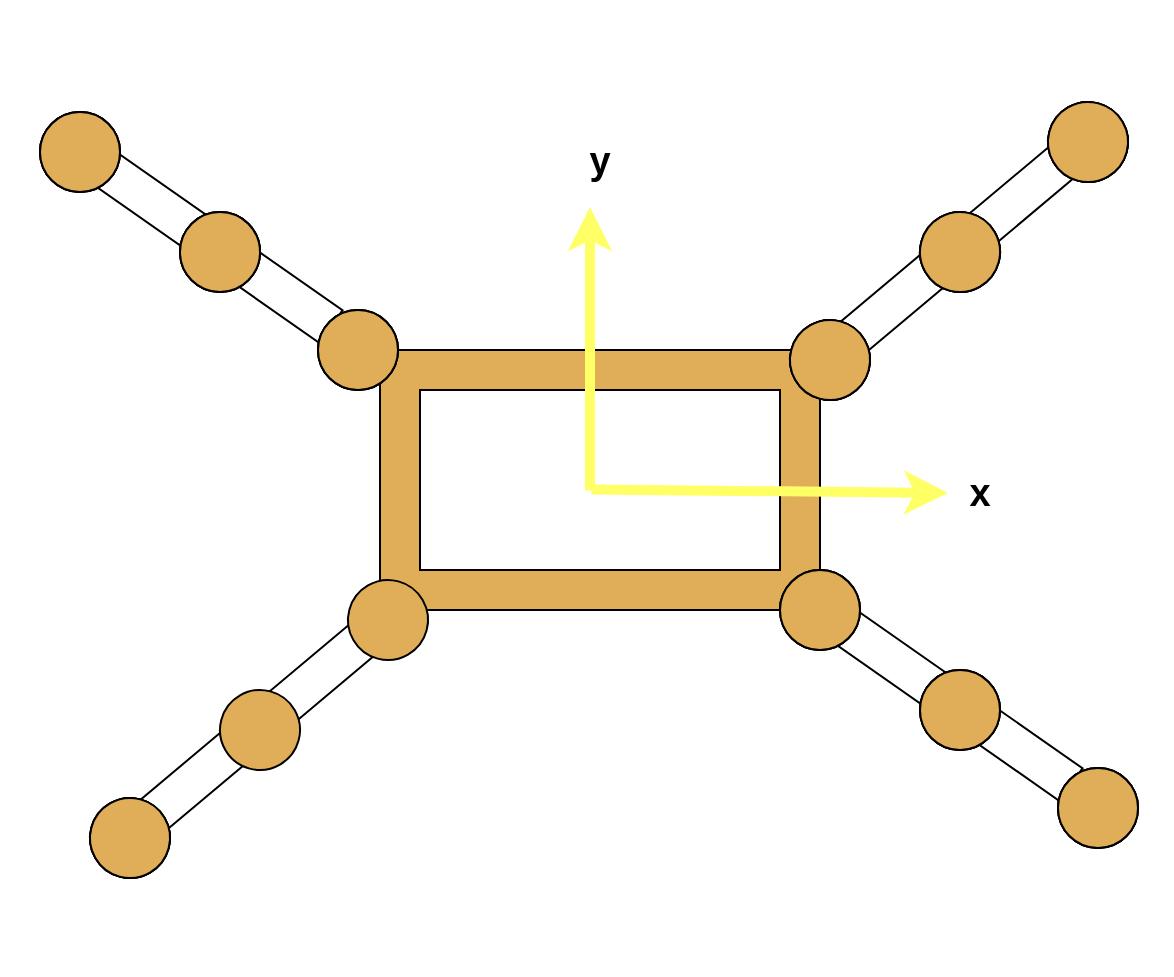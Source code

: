 <mxfile version="20.5.3" type="github">
  <diagram id="2iuwXlNWKjLyPHQGqsBC" name="Page-1">
    <mxGraphModel dx="1778" dy="943" grid="0" gridSize="10" guides="1" tooltips="1" connect="1" arrows="1" fold="1" page="1" pageScale="1" pageWidth="850" pageHeight="1100" math="0" shadow="0">
      <root>
        <mxCell id="0" />
        <mxCell id="1" parent="0" />
        <mxCell id="37whbqH-QApnZtkLAOa3-1" value="" style="rounded=0;whiteSpace=wrap;html=1;fillColor=#E0AE58;" vertex="1" parent="1">
          <mxGeometry x="300" y="260" width="220" height="130" as="geometry" />
        </mxCell>
        <mxCell id="37whbqH-QApnZtkLAOa3-10" value="" style="rounded=0;whiteSpace=wrap;html=1;" vertex="1" parent="1">
          <mxGeometry x="320" y="280" width="180" height="90" as="geometry" />
        </mxCell>
        <mxCell id="37whbqH-QApnZtkLAOa3-8" value="" style="rounded=0;whiteSpace=wrap;html=1;rotation=35;" vertex="1" parent="1">
          <mxGeometry x="500" y="421.47" width="160" height="20" as="geometry" />
        </mxCell>
        <mxCell id="37whbqH-QApnZtkLAOa3-5" value="" style="ellipse;whiteSpace=wrap;html=1;aspect=fixed;" vertex="1" parent="1">
          <mxGeometry x="500" y="370" width="40" height="40" as="geometry" />
        </mxCell>
        <mxCell id="37whbqH-QApnZtkLAOa3-6" value="" style="ellipse;whiteSpace=wrap;html=1;aspect=fixed;" vertex="1" parent="1">
          <mxGeometry x="570" y="420" width="40" height="40" as="geometry" />
        </mxCell>
        <mxCell id="37whbqH-QApnZtkLAOa3-9" value="" style="ellipse;whiteSpace=wrap;html=1;aspect=fixed;" vertex="1" parent="1">
          <mxGeometry x="639" y="469" width="40" height="40" as="geometry" />
        </mxCell>
        <mxCell id="37whbqH-QApnZtkLAOa3-24" value="" style="rounded=0;whiteSpace=wrap;html=1;rotation=-40;" vertex="1" parent="1">
          <mxGeometry x="499" y="208" width="160" height="20" as="geometry" />
        </mxCell>
        <mxCell id="37whbqH-QApnZtkLAOa3-25" value="" style="ellipse;whiteSpace=wrap;html=1;aspect=fixed;rotation=-75;" vertex="1" parent="1">
          <mxGeometry x="505" y="245" width="40" height="40" as="geometry" />
        </mxCell>
        <mxCell id="37whbqH-QApnZtkLAOa3-26" value="" style="ellipse;whiteSpace=wrap;html=1;aspect=fixed;rotation=-75;" vertex="1" parent="1">
          <mxGeometry x="570" y="191" width="40" height="40" as="geometry" />
        </mxCell>
        <mxCell id="37whbqH-QApnZtkLAOa3-27" value="" style="ellipse;whiteSpace=wrap;html=1;aspect=fixed;rotation=-75;" vertex="1" parent="1">
          <mxGeometry x="634" y="136" width="40" height="40" as="geometry" />
        </mxCell>
        <mxCell id="37whbqH-QApnZtkLAOa3-13" value="" style="rounded=0;whiteSpace=wrap;html=1;rotation=35;" vertex="1" parent="1">
          <mxGeometry x="130" y="192.47" width="160" height="20" as="geometry" />
        </mxCell>
        <mxCell id="37whbqH-QApnZtkLAOa3-14" value="" style="ellipse;whiteSpace=wrap;html=1;aspect=fixed;" vertex="1" parent="1">
          <mxGeometry x="130" y="141" width="40" height="40" as="geometry" />
        </mxCell>
        <mxCell id="37whbqH-QApnZtkLAOa3-15" value="" style="ellipse;whiteSpace=wrap;html=1;aspect=fixed;" vertex="1" parent="1">
          <mxGeometry x="200" y="191" width="40" height="40" as="geometry" />
        </mxCell>
        <mxCell id="37whbqH-QApnZtkLAOa3-16" value="" style="ellipse;whiteSpace=wrap;html=1;aspect=fixed;" vertex="1" parent="1">
          <mxGeometry x="269" y="240" width="40" height="40" as="geometry" />
        </mxCell>
        <mxCell id="37whbqH-QApnZtkLAOa3-19" value="" style="rounded=0;whiteSpace=wrap;html=1;rotation=-40;" vertex="1" parent="1">
          <mxGeometry x="149" y="447" width="160" height="20" as="geometry" />
        </mxCell>
        <mxCell id="37whbqH-QApnZtkLAOa3-20" value="" style="ellipse;whiteSpace=wrap;html=1;aspect=fixed;rotation=-75;" vertex="1" parent="1">
          <mxGeometry x="155" y="484" width="40" height="40" as="geometry" />
        </mxCell>
        <mxCell id="37whbqH-QApnZtkLAOa3-21" value="" style="ellipse;whiteSpace=wrap;html=1;aspect=fixed;rotation=-75;fillColor=#E0AE58;" vertex="1" parent="1">
          <mxGeometry x="220" y="430" width="40" height="40" as="geometry" />
        </mxCell>
        <mxCell id="37whbqH-QApnZtkLAOa3-22" value="" style="ellipse;whiteSpace=wrap;html=1;aspect=fixed;rotation=-75;fillColor=#E0AE58;" vertex="1" parent="1">
          <mxGeometry x="284" y="375" width="40" height="40" as="geometry" />
        </mxCell>
        <mxCell id="37whbqH-QApnZtkLAOa3-29" value="" style="ellipse;whiteSpace=wrap;html=1;aspect=fixed;" vertex="1" parent="1">
          <mxGeometry x="130" y="141" width="40" height="40" as="geometry" />
        </mxCell>
        <mxCell id="37whbqH-QApnZtkLAOa3-30" value="" style="ellipse;whiteSpace=wrap;html=1;aspect=fixed;" vertex="1" parent="1">
          <mxGeometry x="200" y="191" width="40" height="40" as="geometry" />
        </mxCell>
        <mxCell id="37whbqH-QApnZtkLAOa3-31" value="" style="ellipse;whiteSpace=wrap;html=1;aspect=fixed;" vertex="1" parent="1">
          <mxGeometry x="269" y="240" width="40" height="40" as="geometry" />
        </mxCell>
        <mxCell id="37whbqH-QApnZtkLAOa3-32" value="" style="ellipse;whiteSpace=wrap;html=1;aspect=fixed;rotation=-75;" vertex="1" parent="1">
          <mxGeometry x="505" y="245" width="40" height="40" as="geometry" />
        </mxCell>
        <mxCell id="37whbqH-QApnZtkLAOa3-33" value="" style="ellipse;whiteSpace=wrap;html=1;aspect=fixed;rotation=-75;" vertex="1" parent="1">
          <mxGeometry x="570" y="191" width="40" height="40" as="geometry" />
        </mxCell>
        <mxCell id="37whbqH-QApnZtkLAOa3-34" value="" style="ellipse;whiteSpace=wrap;html=1;aspect=fixed;rotation=-75;" vertex="1" parent="1">
          <mxGeometry x="634" y="136" width="40" height="40" as="geometry" />
        </mxCell>
        <mxCell id="37whbqH-QApnZtkLAOa3-35" value="" style="ellipse;whiteSpace=wrap;html=1;aspect=fixed;" vertex="1" parent="1">
          <mxGeometry x="500" y="370" width="40" height="40" as="geometry" />
        </mxCell>
        <mxCell id="37whbqH-QApnZtkLAOa3-36" value="" style="ellipse;whiteSpace=wrap;html=1;aspect=fixed;" vertex="1" parent="1">
          <mxGeometry x="570" y="420" width="40" height="40" as="geometry" />
        </mxCell>
        <mxCell id="37whbqH-QApnZtkLAOa3-37" value="" style="ellipse;whiteSpace=wrap;html=1;aspect=fixed;" vertex="1" parent="1">
          <mxGeometry x="639" y="469" width="40" height="40" as="geometry" />
        </mxCell>
        <mxCell id="37whbqH-QApnZtkLAOa3-38" value="" style="ellipse;whiteSpace=wrap;html=1;aspect=fixed;rotation=-75;" vertex="1" parent="1">
          <mxGeometry x="155" y="484" width="40" height="40" as="geometry" />
        </mxCell>
        <mxCell id="37whbqH-QApnZtkLAOa3-39" value="" style="ellipse;whiteSpace=wrap;html=1;aspect=fixed;fillColor=#E0AE58;" vertex="1" parent="1">
          <mxGeometry x="130" y="141" width="40" height="40" as="geometry" />
        </mxCell>
        <mxCell id="37whbqH-QApnZtkLAOa3-40" value="" style="ellipse;whiteSpace=wrap;html=1;aspect=fixed;fillColor=#E0AE58;" vertex="1" parent="1">
          <mxGeometry x="200" y="191" width="40" height="40" as="geometry" />
        </mxCell>
        <mxCell id="37whbqH-QApnZtkLAOa3-41" value="" style="ellipse;whiteSpace=wrap;html=1;aspect=fixed;fillColor=#E0AE58;" vertex="1" parent="1">
          <mxGeometry x="269" y="240" width="40" height="40" as="geometry" />
        </mxCell>
        <mxCell id="37whbqH-QApnZtkLAOa3-42" value="" style="ellipse;whiteSpace=wrap;html=1;aspect=fixed;rotation=-75;fillColor=#E0AE58;" vertex="1" parent="1">
          <mxGeometry x="505" y="245" width="40" height="40" as="geometry" />
        </mxCell>
        <mxCell id="37whbqH-QApnZtkLAOa3-43" value="" style="ellipse;whiteSpace=wrap;html=1;aspect=fixed;rotation=-75;fillColor=#E0AE58;" vertex="1" parent="1">
          <mxGeometry x="570" y="191" width="40" height="40" as="geometry" />
        </mxCell>
        <mxCell id="37whbqH-QApnZtkLAOa3-44" value="" style="ellipse;whiteSpace=wrap;html=1;aspect=fixed;rotation=-75;fillColor=#E0AE58;" vertex="1" parent="1">
          <mxGeometry x="634" y="136" width="40" height="40" as="geometry" />
        </mxCell>
        <mxCell id="37whbqH-QApnZtkLAOa3-45" value="" style="ellipse;whiteSpace=wrap;html=1;aspect=fixed;fillColor=#E0AE58;" vertex="1" parent="1">
          <mxGeometry x="500" y="370" width="40" height="40" as="geometry" />
        </mxCell>
        <mxCell id="37whbqH-QApnZtkLAOa3-46" value="" style="ellipse;whiteSpace=wrap;html=1;aspect=fixed;fillColor=#E0AE58;" vertex="1" parent="1">
          <mxGeometry x="570" y="420" width="40" height="40" as="geometry" />
        </mxCell>
        <mxCell id="37whbqH-QApnZtkLAOa3-47" value="" style="ellipse;whiteSpace=wrap;html=1;aspect=fixed;fillColor=#E0AE58;" vertex="1" parent="1">
          <mxGeometry x="639" y="469" width="40" height="40" as="geometry" />
        </mxCell>
        <mxCell id="37whbqH-QApnZtkLAOa3-48" value="" style="ellipse;whiteSpace=wrap;html=1;aspect=fixed;rotation=-75;fillColor=#E0AE58;" vertex="1" parent="1">
          <mxGeometry x="155" y="484" width="40" height="40" as="geometry" />
        </mxCell>
        <mxCell id="37whbqH-QApnZtkLAOa3-54" value="" style="group" vertex="1" connectable="0" parent="1">
          <mxGeometry x="405" y="188.5" width="179" height="143" as="geometry" />
        </mxCell>
        <mxCell id="37whbqH-QApnZtkLAOa3-50" value="" style="endArrow=classic;html=1;rounded=0;strokeWidth=5;strokeColor=#FFFF66;" edge="1" parent="37whbqH-QApnZtkLAOa3-54">
          <mxGeometry width="50" height="50" relative="1" as="geometry">
            <mxPoint y="141.793" as="sourcePoint" />
            <mxPoint as="targetPoint" />
          </mxGeometry>
        </mxCell>
        <mxCell id="37whbqH-QApnZtkLAOa3-51" value="" style="endArrow=classic;html=1;rounded=0;strokeWidth=5;strokeColor=#FFFF66;" edge="1" parent="37whbqH-QApnZtkLAOa3-54">
          <mxGeometry width="50" height="50" relative="1" as="geometry">
            <mxPoint x="0.686" y="141.19" as="sourcePoint" />
            <mxPoint x="179" y="143" as="targetPoint" />
          </mxGeometry>
        </mxCell>
        <mxCell id="37whbqH-QApnZtkLAOa3-55" value="&lt;b&gt;&lt;font style=&quot;font-size: 19px;&quot;&gt;y&lt;/font&gt;&lt;/b&gt;" style="text;html=1;strokeColor=none;fillColor=none;align=center;verticalAlign=middle;whiteSpace=wrap;rounded=0;" vertex="1" parent="1">
          <mxGeometry x="380" y="151" width="60" height="30" as="geometry" />
        </mxCell>
        <mxCell id="37whbqH-QApnZtkLAOa3-56" value="&lt;b&gt;&lt;font style=&quot;font-size: 19px;&quot;&gt;x&lt;/font&gt;&lt;/b&gt;" style="text;html=1;strokeColor=none;fillColor=none;align=center;verticalAlign=middle;whiteSpace=wrap;rounded=0;" vertex="1" parent="1">
          <mxGeometry x="570" y="317" width="60" height="30" as="geometry" />
        </mxCell>
        <mxCell id="37whbqH-QApnZtkLAOa3-57" value="&lt;b&gt;&lt;font color=&quot;#ffffff&quot; style=&quot;font-size: 34px;&quot;&gt;3&lt;/font&gt;&lt;/b&gt;" style="text;html=1;strokeColor=none;fillColor=none;align=center;verticalAlign=middle;whiteSpace=wrap;rounded=0;" vertex="1" parent="1">
          <mxGeometry x="110" y="91" width="60" height="30" as="geometry" />
        </mxCell>
        <mxCell id="37whbqH-QApnZtkLAOa3-58" value="&lt;b&gt;&lt;font color=&quot;#ffffff&quot; style=&quot;font-size: 34px;&quot;&gt;1&lt;/font&gt;&lt;/b&gt;" style="text;html=1;strokeColor=none;fillColor=none;align=center;verticalAlign=middle;whiteSpace=wrap;rounded=0;" vertex="1" parent="1">
          <mxGeometry x="630" y="96" width="60" height="30" as="geometry" />
        </mxCell>
        <mxCell id="37whbqH-QApnZtkLAOa3-59" value="&lt;b&gt;&lt;font color=&quot;#ffffff&quot; style=&quot;font-size: 34px;&quot;&gt;4&lt;/font&gt;&lt;/b&gt;" style="text;html=1;strokeColor=none;fillColor=none;align=center;verticalAlign=middle;whiteSpace=wrap;rounded=0;" vertex="1" parent="1">
          <mxGeometry x="140" y="537" width="60" height="30" as="geometry" />
        </mxCell>
        <mxCell id="37whbqH-QApnZtkLAOa3-60" value="&lt;b&gt;&lt;font color=&quot;#ffffff&quot; style=&quot;font-size: 34px;&quot;&gt;2&lt;/font&gt;&lt;/b&gt;" style="text;html=1;strokeColor=none;fillColor=none;align=center;verticalAlign=middle;whiteSpace=wrap;rounded=0;" vertex="1" parent="1">
          <mxGeometry x="636" y="520" width="60" height="30" as="geometry" />
        </mxCell>
      </root>
    </mxGraphModel>
  </diagram>
</mxfile>
